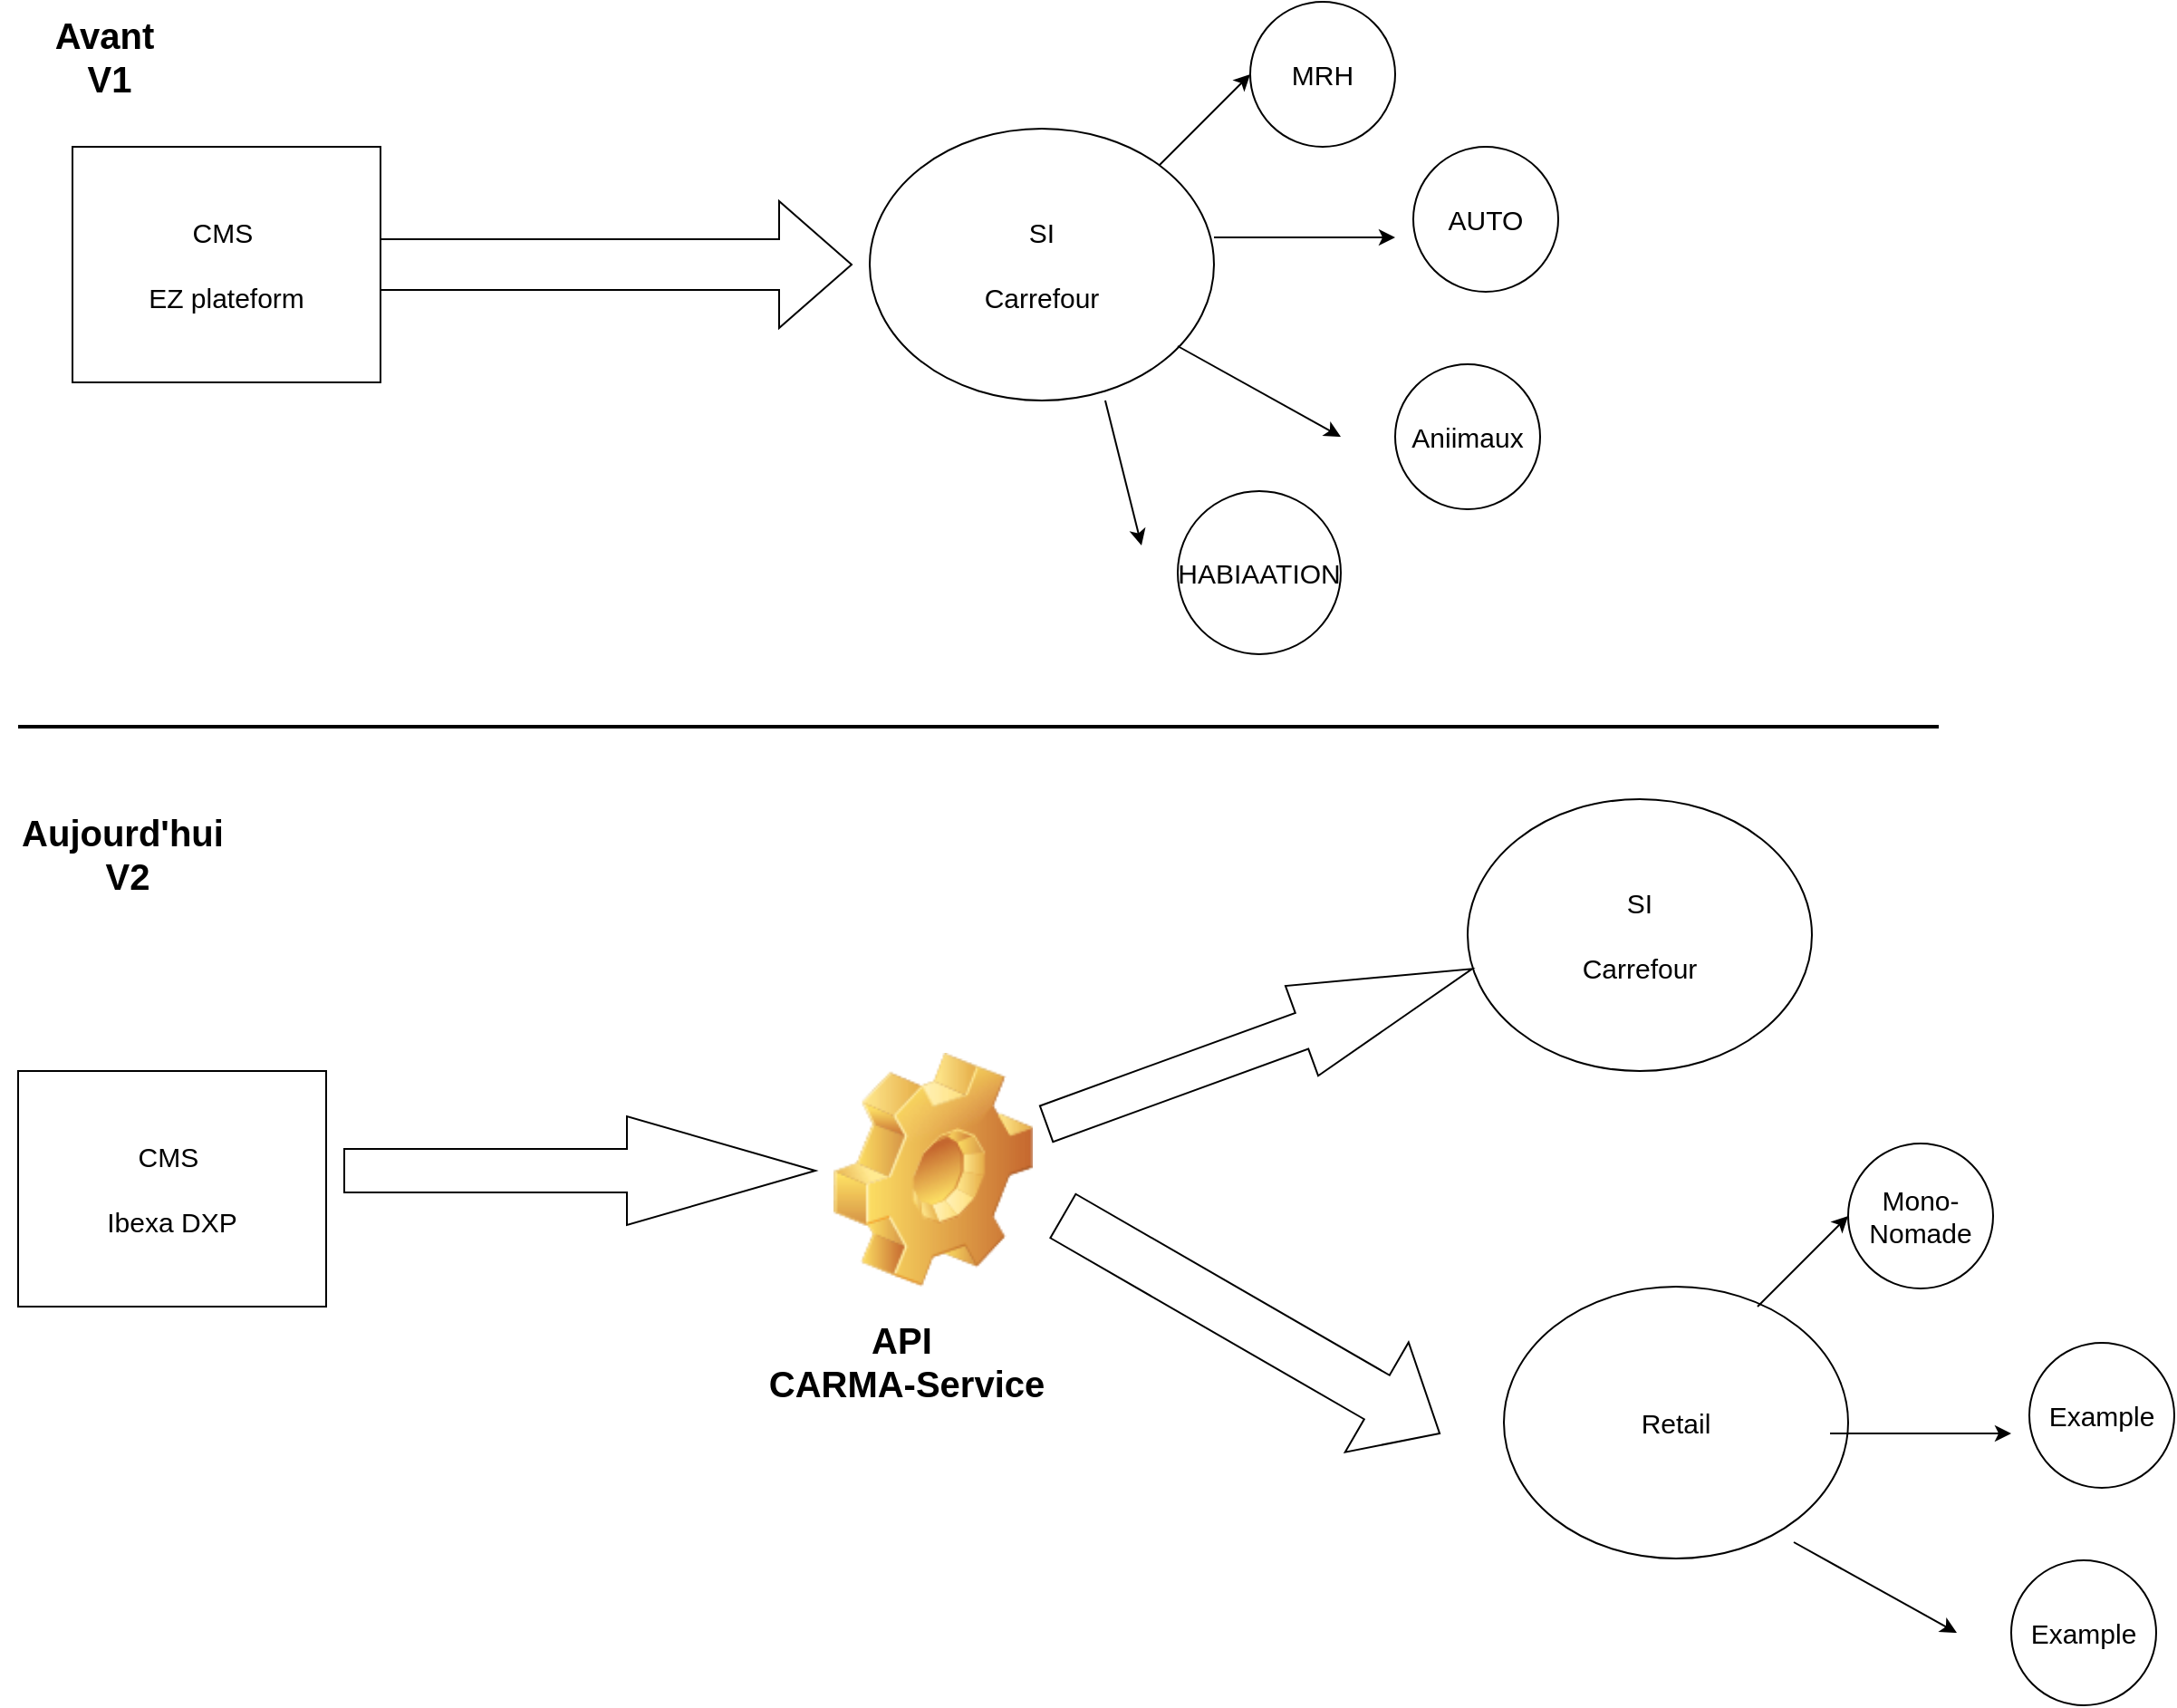 <mxfile version="20.0.4" type="github">
  <diagram id="VkCWTGL3jxu0TgyFxnpc" name="Page-1">
    <mxGraphModel dx="2200" dy="773" grid="1" gridSize="10" guides="1" tooltips="1" connect="1" arrows="1" fold="1" page="1" pageScale="1" pageWidth="850" pageHeight="1100" math="0" shadow="0">
      <root>
        <mxCell id="0" />
        <mxCell id="1" parent="0" />
        <mxCell id="KpWeoGVn4X3EuhsV4pBM-1" value="&lt;font style=&quot;font-size: 15px;&quot;&gt;CMS&amp;nbsp;&lt;br&gt;&lt;br&gt;EZ plateform&lt;/font&gt;" style="rounded=0;whiteSpace=wrap;html=1;" vertex="1" parent="1">
          <mxGeometry x="-800" y="90" width="170" height="130" as="geometry" />
        </mxCell>
        <mxCell id="KpWeoGVn4X3EuhsV4pBM-3" value="" style="line;strokeWidth=2;html=1;" vertex="1" parent="1">
          <mxGeometry x="-830" y="370" width="1060" height="80" as="geometry" />
        </mxCell>
        <mxCell id="KpWeoGVn4X3EuhsV4pBM-4" value="" style="html=1;shadow=0;dashed=0;align=center;verticalAlign=middle;shape=mxgraph.arrows2.arrow;dy=0.6;dx=40;notch=0;fontSize=15;" vertex="1" parent="1">
          <mxGeometry x="-630" y="120" width="260" height="70" as="geometry" />
        </mxCell>
        <mxCell id="KpWeoGVn4X3EuhsV4pBM-5" value="SI&lt;br&gt;&lt;br&gt;Carrefour" style="ellipse;whiteSpace=wrap;html=1;fontSize=15;" vertex="1" parent="1">
          <mxGeometry x="-360" y="80" width="190" height="150" as="geometry" />
        </mxCell>
        <mxCell id="KpWeoGVn4X3EuhsV4pBM-8" value="" style="endArrow=classic;html=1;rounded=0;fontSize=15;strokeColor=#000000;" edge="1" parent="1">
          <mxGeometry width="50" height="50" relative="1" as="geometry">
            <mxPoint x="-200" y="100" as="sourcePoint" />
            <mxPoint x="-150" y="50" as="targetPoint" />
          </mxGeometry>
        </mxCell>
        <mxCell id="KpWeoGVn4X3EuhsV4pBM-9" value="" style="endArrow=classic;html=1;rounded=0;fontSize=15;strokeColor=#000000;" edge="1" parent="1">
          <mxGeometry width="50" height="50" relative="1" as="geometry">
            <mxPoint x="-170" y="140" as="sourcePoint" />
            <mxPoint x="-70" y="140" as="targetPoint" />
          </mxGeometry>
        </mxCell>
        <mxCell id="KpWeoGVn4X3EuhsV4pBM-10" value="" style="endArrow=classic;html=1;rounded=0;fontSize=15;strokeColor=#000000;" edge="1" parent="1">
          <mxGeometry width="50" height="50" relative="1" as="geometry">
            <mxPoint x="-190" y="200" as="sourcePoint" />
            <mxPoint x="-100" y="250" as="targetPoint" />
          </mxGeometry>
        </mxCell>
        <mxCell id="KpWeoGVn4X3EuhsV4pBM-11" value="" style="endArrow=classic;html=1;rounded=0;fontSize=15;strokeColor=#000000;" edge="1" parent="1">
          <mxGeometry width="50" height="50" relative="1" as="geometry">
            <mxPoint x="-230" y="230" as="sourcePoint" />
            <mxPoint x="-210" y="310" as="targetPoint" />
          </mxGeometry>
        </mxCell>
        <mxCell id="KpWeoGVn4X3EuhsV4pBM-12" value="MRH" style="ellipse;whiteSpace=wrap;html=1;aspect=fixed;fontSize=15;" vertex="1" parent="1">
          <mxGeometry x="-150" y="10" width="80" height="80" as="geometry" />
        </mxCell>
        <mxCell id="KpWeoGVn4X3EuhsV4pBM-13" value="AUTO" style="ellipse;whiteSpace=wrap;html=1;aspect=fixed;fontSize=15;" vertex="1" parent="1">
          <mxGeometry x="-60" y="90" width="80" height="80" as="geometry" />
        </mxCell>
        <mxCell id="KpWeoGVn4X3EuhsV4pBM-14" value="Aniimaux" style="ellipse;whiteSpace=wrap;html=1;aspect=fixed;fontSize=15;" vertex="1" parent="1">
          <mxGeometry x="-70" y="210" width="80" height="80" as="geometry" />
        </mxCell>
        <mxCell id="KpWeoGVn4X3EuhsV4pBM-15" value="HABIAATION&lt;br&gt;" style="ellipse;whiteSpace=wrap;html=1;aspect=fixed;fontSize=15;" vertex="1" parent="1">
          <mxGeometry x="-190" y="280" width="90" height="90" as="geometry" />
        </mxCell>
        <mxCell id="KpWeoGVn4X3EuhsV4pBM-16" value="Avant&amp;nbsp;&lt;br style=&quot;font-size: 20px;&quot;&gt;V1" style="text;html=1;align=center;verticalAlign=middle;resizable=0;points=[];autosize=1;strokeColor=none;fillColor=none;fontSize=20;fontStyle=1" vertex="1" parent="1">
          <mxGeometry x="-820" y="10" width="80" height="60" as="geometry" />
        </mxCell>
        <mxCell id="KpWeoGVn4X3EuhsV4pBM-17" value="Aujourd&#39;hui&amp;nbsp;&lt;br style=&quot;font-size: 20px;&quot;&gt;V2" style="text;html=1;align=center;verticalAlign=middle;resizable=0;points=[];autosize=1;strokeColor=none;fillColor=none;fontSize=20;fontStyle=1" vertex="1" parent="1">
          <mxGeometry x="-840" y="450" width="140" height="60" as="geometry" />
        </mxCell>
        <mxCell id="KpWeoGVn4X3EuhsV4pBM-29" value="&lt;font style=&quot;font-size: 15px;&quot;&gt;CMS&amp;nbsp;&lt;br&gt;&lt;br&gt;Ibexa DXP&lt;/font&gt;" style="rounded=0;whiteSpace=wrap;html=1;" vertex="1" parent="1">
          <mxGeometry x="-830" y="600" width="170" height="130" as="geometry" />
        </mxCell>
        <mxCell id="KpWeoGVn4X3EuhsV4pBM-31" value="SI&lt;br&gt;&lt;br&gt;Carrefour" style="ellipse;whiteSpace=wrap;html=1;fontSize=15;" vertex="1" parent="1">
          <mxGeometry x="-30" y="450" width="190" height="150" as="geometry" />
        </mxCell>
        <mxCell id="KpWeoGVn4X3EuhsV4pBM-33" value="" style="shape=image;html=1;verticalLabelPosition=bottom;verticalAlign=top;imageAspect=1;aspect=fixed;image=img/clipart/Gear_128x128.png;fontSize=20;" vertex="1" parent="1">
          <mxGeometry x="-380" y="590" width="110" height="129.04" as="geometry" />
        </mxCell>
        <mxCell id="KpWeoGVn4X3EuhsV4pBM-34" value="" style="shape=singleArrow;whiteSpace=wrap;html=1;arrowWidth=0.4;arrowSize=0.4;fontSize=20;verticalAlign=top;rotation=-20;" vertex="1" parent="1">
          <mxGeometry x="-270" y="560" width="250" height="52.79" as="geometry" />
        </mxCell>
        <mxCell id="KpWeoGVn4X3EuhsV4pBM-36" value="" style="shape=singleArrow;whiteSpace=wrap;html=1;arrowWidth=0.4;arrowSize=0.4;rounded=0;" vertex="1" parent="1">
          <mxGeometry x="-650" y="625" width="260" height="60" as="geometry" />
        </mxCell>
        <mxCell id="KpWeoGVn4X3EuhsV4pBM-41" value="API&amp;nbsp;&lt;br style=&quot;font-size: 20px;&quot;&gt;CARMA-Service" style="text;html=1;align=center;verticalAlign=middle;resizable=0;points=[];autosize=1;strokeColor=none;fillColor=none;fontSize=20;fontStyle=1" vertex="1" parent="1">
          <mxGeometry x="-430" y="730" width="180" height="60" as="geometry" />
        </mxCell>
        <mxCell id="KpWeoGVn4X3EuhsV4pBM-44" value="" style="html=1;shadow=0;dashed=0;align=center;verticalAlign=middle;shape=mxgraph.arrows2.arrow;dy=0.6;dx=40;notch=0;fontSize=20;rotation=30;" vertex="1" parent="1">
          <mxGeometry x="-269.38" y="705" width="240" height="70" as="geometry" />
        </mxCell>
        <mxCell id="KpWeoGVn4X3EuhsV4pBM-45" value="Retail" style="ellipse;whiteSpace=wrap;html=1;fontSize=15;" vertex="1" parent="1">
          <mxGeometry x="-10" y="719.04" width="190" height="150" as="geometry" />
        </mxCell>
        <mxCell id="KpWeoGVn4X3EuhsV4pBM-46" value="" style="endArrow=classic;html=1;rounded=0;fontSize=15;strokeColor=#000000;" edge="1" parent="1">
          <mxGeometry width="50" height="50" relative="1" as="geometry">
            <mxPoint x="130" y="730" as="sourcePoint" />
            <mxPoint x="180" y="680" as="targetPoint" />
          </mxGeometry>
        </mxCell>
        <mxCell id="KpWeoGVn4X3EuhsV4pBM-47" value="Mono-Nomade" style="ellipse;whiteSpace=wrap;html=1;aspect=fixed;fontSize=15;" vertex="1" parent="1">
          <mxGeometry x="180" y="640" width="80" height="80" as="geometry" />
        </mxCell>
        <mxCell id="KpWeoGVn4X3EuhsV4pBM-50" value="" style="endArrow=classic;html=1;rounded=0;fontSize=15;strokeColor=#000000;" edge="1" parent="1">
          <mxGeometry width="50" height="50" relative="1" as="geometry">
            <mxPoint x="170" y="800" as="sourcePoint" />
            <mxPoint x="270" y="800" as="targetPoint" />
          </mxGeometry>
        </mxCell>
        <mxCell id="KpWeoGVn4X3EuhsV4pBM-51" value="" style="endArrow=classic;html=1;rounded=0;fontSize=15;strokeColor=#000000;" edge="1" parent="1">
          <mxGeometry width="50" height="50" relative="1" as="geometry">
            <mxPoint x="150" y="860" as="sourcePoint" />
            <mxPoint x="240" y="910" as="targetPoint" />
          </mxGeometry>
        </mxCell>
        <mxCell id="KpWeoGVn4X3EuhsV4pBM-52" value="Example" style="ellipse;whiteSpace=wrap;html=1;aspect=fixed;fontSize=15;" vertex="1" parent="1">
          <mxGeometry x="280" y="750" width="80" height="80" as="geometry" />
        </mxCell>
        <mxCell id="KpWeoGVn4X3EuhsV4pBM-53" value="Example" style="ellipse;whiteSpace=wrap;html=1;aspect=fixed;fontSize=15;" vertex="1" parent="1">
          <mxGeometry x="270" y="870" width="80" height="80" as="geometry" />
        </mxCell>
      </root>
    </mxGraphModel>
  </diagram>
</mxfile>
